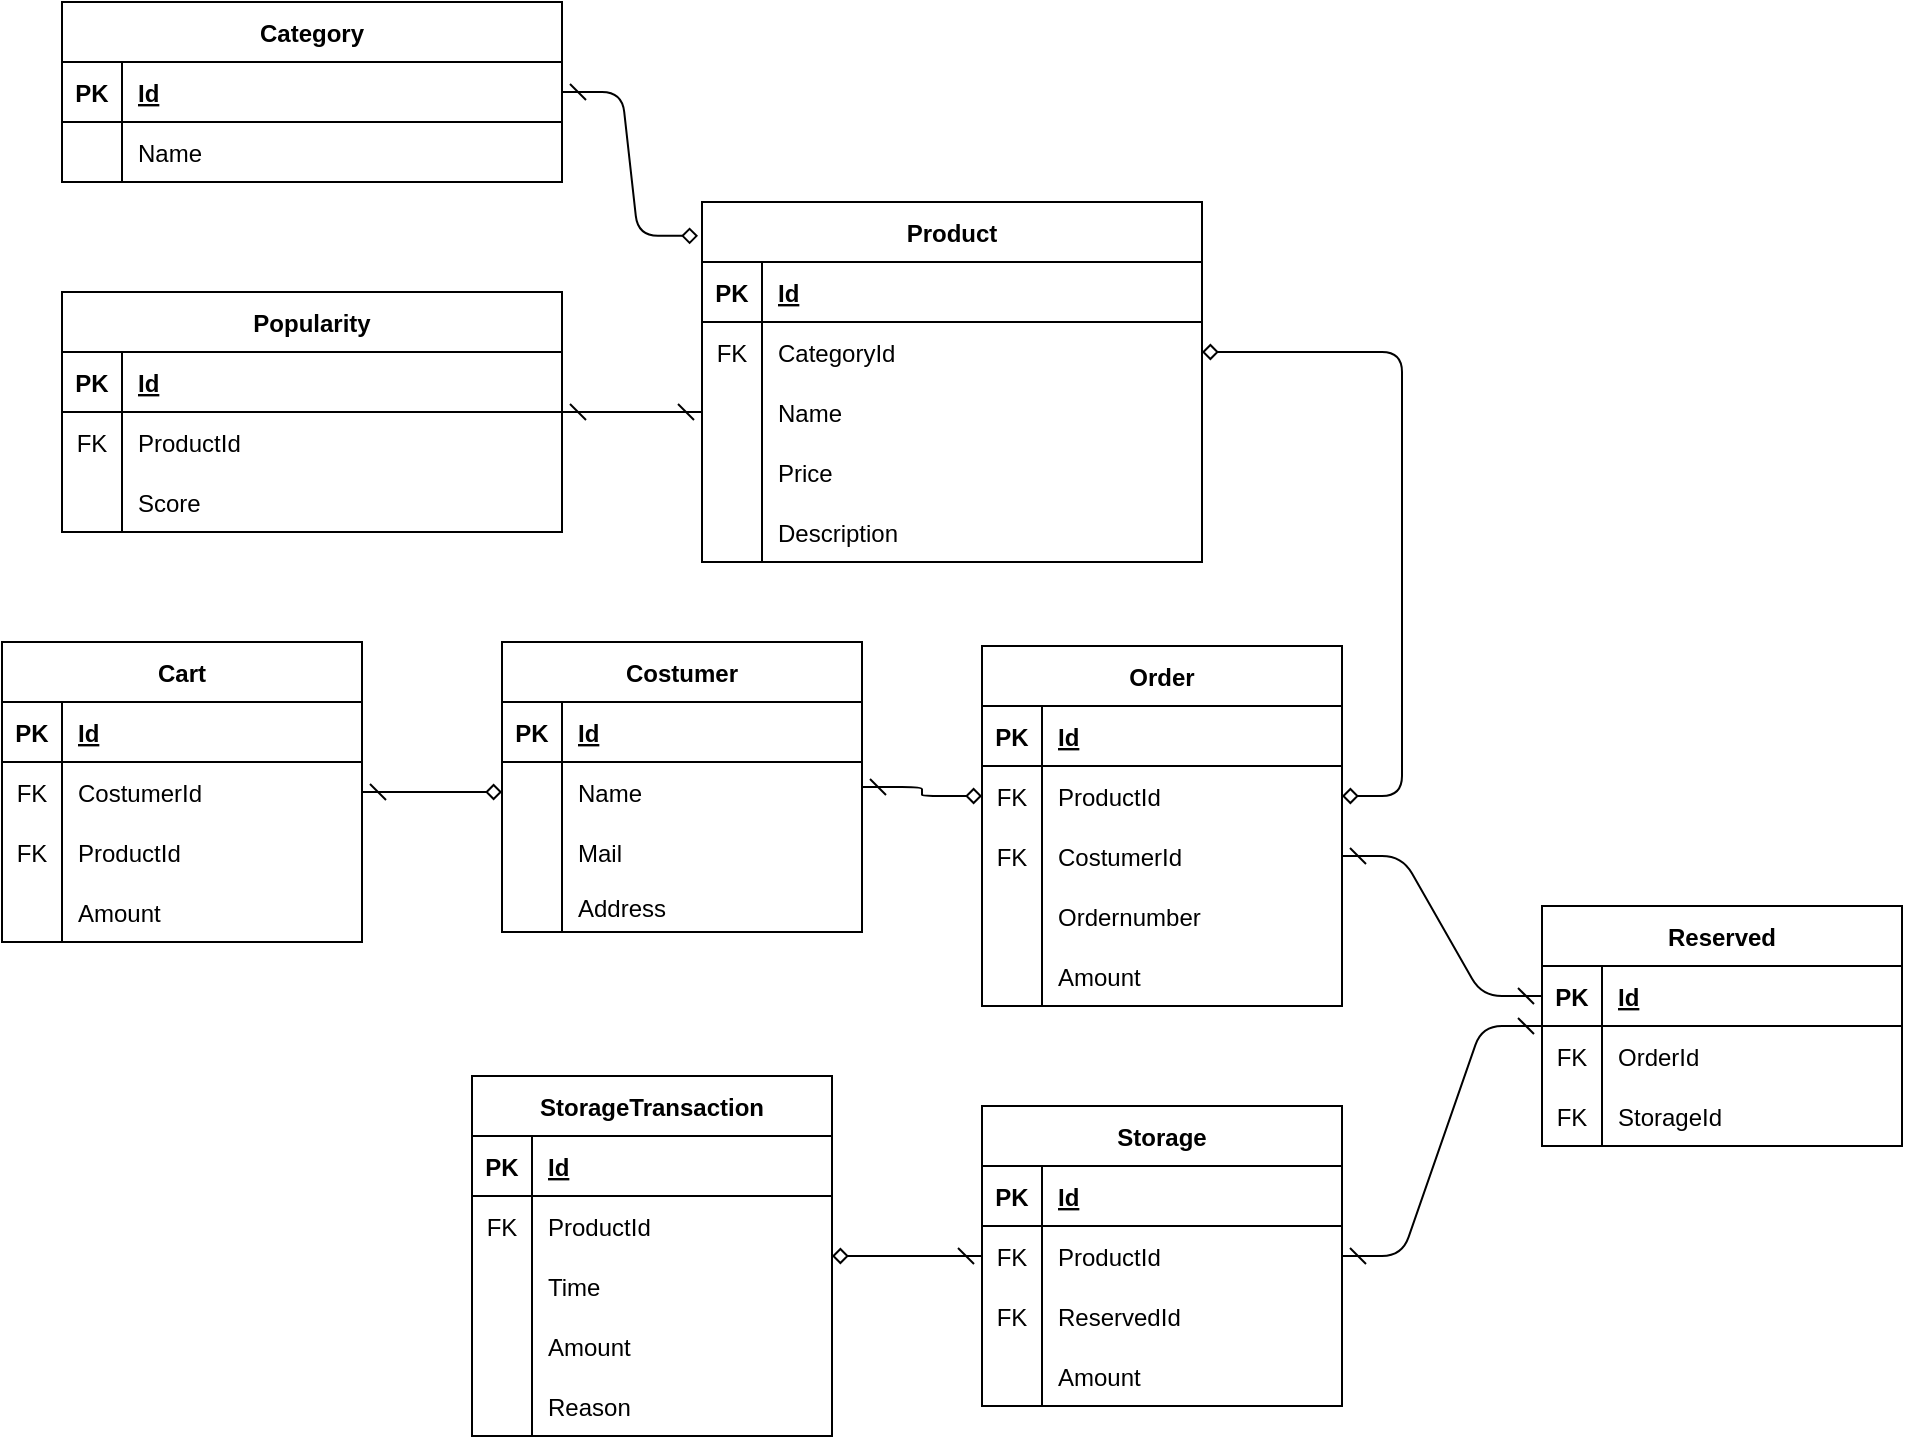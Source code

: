 <mxfile version="13.10.9" type="device"><diagram id="R2lEEEUBdFMjLlhIrx00" name="Page-1"><mxGraphModel dx="1574" dy="930" grid="1" gridSize="10" guides="1" tooltips="1" connect="1" arrows="1" fold="1" page="1" pageScale="1" pageWidth="850" pageHeight="1100" math="0" shadow="0" extFonts="Permanent Marker^https://fonts.googleapis.com/css?family=Permanent+Marker"><root><mxCell id="0"/><mxCell id="1" parent="0"/><mxCell id="Dz4uZab9qMlxKqy89Is_-32" style="edgeStyle=entityRelationEdgeStyle;rounded=1;orthogonalLoop=1;jettySize=auto;html=1;entryX=0;entryY=0.5;entryDx=0;entryDy=0;endArrow=dash;endFill=0;strokeColor=#000000;startArrow=dash;startFill=0;" edge="1" parent="1" source="C-vyLk0tnHw3VtMMgP7b-2" target="Dz4uZab9qMlxKqy89Is_-7"><mxGeometry relative="1" as="geometry"/></mxCell><mxCell id="C-vyLk0tnHw3VtMMgP7b-2" value="Popularity" style="shape=table;startSize=30;container=1;collapsible=1;childLayout=tableLayout;fixedRows=1;rowLines=0;fontStyle=1;align=center;resizeLast=1;" parent="1" vertex="1"><mxGeometry x="130" y="265" width="250" height="120" as="geometry"/></mxCell><mxCell id="C-vyLk0tnHw3VtMMgP7b-3" value="" style="shape=partialRectangle;collapsible=0;dropTarget=0;pointerEvents=0;fillColor=none;points=[[0,0.5],[1,0.5]];portConstraint=eastwest;top=0;left=0;right=0;bottom=1;" parent="C-vyLk0tnHw3VtMMgP7b-2" vertex="1"><mxGeometry y="30" width="250" height="30" as="geometry"/></mxCell><mxCell id="C-vyLk0tnHw3VtMMgP7b-4" value="PK" style="shape=partialRectangle;overflow=hidden;connectable=0;fillColor=none;top=0;left=0;bottom=0;right=0;fontStyle=1;" parent="C-vyLk0tnHw3VtMMgP7b-3" vertex="1"><mxGeometry width="30" height="30" as="geometry"/></mxCell><mxCell id="C-vyLk0tnHw3VtMMgP7b-5" value="Id" style="shape=partialRectangle;overflow=hidden;connectable=0;fillColor=none;top=0;left=0;bottom=0;right=0;align=left;spacingLeft=6;fontStyle=5;" parent="C-vyLk0tnHw3VtMMgP7b-3" vertex="1"><mxGeometry x="30" width="220" height="30" as="geometry"/></mxCell><mxCell id="C-vyLk0tnHw3VtMMgP7b-9" value="" style="shape=partialRectangle;collapsible=0;dropTarget=0;pointerEvents=0;fillColor=none;points=[[0,0.5],[1,0.5]];portConstraint=eastwest;top=0;left=0;right=0;bottom=0;" parent="C-vyLk0tnHw3VtMMgP7b-2" vertex="1"><mxGeometry y="60" width="250" height="30" as="geometry"/></mxCell><mxCell id="C-vyLk0tnHw3VtMMgP7b-10" value="FK" style="shape=partialRectangle;overflow=hidden;connectable=0;fillColor=none;top=0;left=0;bottom=0;right=0;" parent="C-vyLk0tnHw3VtMMgP7b-9" vertex="1"><mxGeometry width="30" height="30" as="geometry"/></mxCell><mxCell id="C-vyLk0tnHw3VtMMgP7b-11" value="ProductId" style="shape=partialRectangle;overflow=hidden;connectable=0;fillColor=none;top=0;left=0;bottom=0;right=0;align=left;spacingLeft=6;" parent="C-vyLk0tnHw3VtMMgP7b-9" vertex="1"><mxGeometry x="30" width="220" height="30" as="geometry"/></mxCell><mxCell id="C-vyLk0tnHw3VtMMgP7b-6" value="" style="shape=partialRectangle;collapsible=0;dropTarget=0;pointerEvents=0;fillColor=none;points=[[0,0.5],[1,0.5]];portConstraint=eastwest;top=0;left=0;right=0;bottom=0;" parent="C-vyLk0tnHw3VtMMgP7b-2" vertex="1"><mxGeometry y="90" width="250" height="30" as="geometry"/></mxCell><mxCell id="C-vyLk0tnHw3VtMMgP7b-7" value="" style="shape=partialRectangle;overflow=hidden;connectable=0;fillColor=none;top=0;left=0;bottom=0;right=0;" parent="C-vyLk0tnHw3VtMMgP7b-6" vertex="1"><mxGeometry width="30" height="30" as="geometry"/></mxCell><mxCell id="C-vyLk0tnHw3VtMMgP7b-8" value="Score" style="shape=partialRectangle;overflow=hidden;connectable=0;fillColor=none;top=0;left=0;bottom=0;right=0;align=left;spacingLeft=6;" parent="C-vyLk0tnHw3VtMMgP7b-6" vertex="1"><mxGeometry x="30" width="220" height="30" as="geometry"/></mxCell><mxCell id="C-vyLk0tnHw3VtMMgP7b-13" value="Product" style="shape=table;startSize=30;container=1;collapsible=1;childLayout=tableLayout;fixedRows=1;rowLines=0;fontStyle=1;align=center;resizeLast=1;" parent="1" vertex="1"><mxGeometry x="450" y="220" width="250" height="180" as="geometry"/></mxCell><mxCell id="C-vyLk0tnHw3VtMMgP7b-14" value="" style="shape=partialRectangle;collapsible=0;dropTarget=0;pointerEvents=0;fillColor=none;points=[[0,0.5],[1,0.5]];portConstraint=eastwest;top=0;left=0;right=0;bottom=1;" parent="C-vyLk0tnHw3VtMMgP7b-13" vertex="1"><mxGeometry y="30" width="250" height="30" as="geometry"/></mxCell><mxCell id="C-vyLk0tnHw3VtMMgP7b-15" value="PK" style="shape=partialRectangle;overflow=hidden;connectable=0;fillColor=none;top=0;left=0;bottom=0;right=0;fontStyle=1;" parent="C-vyLk0tnHw3VtMMgP7b-14" vertex="1"><mxGeometry width="30" height="30" as="geometry"/></mxCell><mxCell id="C-vyLk0tnHw3VtMMgP7b-16" value="Id" style="shape=partialRectangle;overflow=hidden;connectable=0;fillColor=none;top=0;left=0;bottom=0;right=0;align=left;spacingLeft=6;fontStyle=5;" parent="C-vyLk0tnHw3VtMMgP7b-14" vertex="1"><mxGeometry x="30" width="220" height="30" as="geometry"/></mxCell><mxCell id="C-vyLk0tnHw3VtMMgP7b-17" value="" style="shape=partialRectangle;collapsible=0;dropTarget=0;pointerEvents=0;fillColor=none;points=[[0,0.5],[1,0.5]];portConstraint=eastwest;top=0;left=0;right=0;bottom=0;" parent="C-vyLk0tnHw3VtMMgP7b-13" vertex="1"><mxGeometry y="60" width="250" height="30" as="geometry"/></mxCell><mxCell id="C-vyLk0tnHw3VtMMgP7b-18" value="FK" style="shape=partialRectangle;overflow=hidden;connectable=0;fillColor=none;top=0;left=0;bottom=0;right=0;" parent="C-vyLk0tnHw3VtMMgP7b-17" vertex="1"><mxGeometry width="30" height="30" as="geometry"/></mxCell><mxCell id="C-vyLk0tnHw3VtMMgP7b-19" value="CategoryId" style="shape=partialRectangle;overflow=hidden;connectable=0;fillColor=none;top=0;left=0;bottom=0;right=0;align=left;spacingLeft=6;" parent="C-vyLk0tnHw3VtMMgP7b-17" vertex="1"><mxGeometry x="30" width="220" height="30" as="geometry"/></mxCell><mxCell id="Dz4uZab9qMlxKqy89Is_-7" value="" style="shape=partialRectangle;collapsible=0;dropTarget=0;pointerEvents=0;fillColor=none;top=0;left=0;bottom=0;right=0;points=[[0,0.5],[1,0.5]];portConstraint=eastwest;" vertex="1" parent="C-vyLk0tnHw3VtMMgP7b-13"><mxGeometry y="90" width="250" height="30" as="geometry"/></mxCell><mxCell id="Dz4uZab9qMlxKqy89Is_-8" value="" style="shape=partialRectangle;connectable=0;fillColor=none;top=0;left=0;bottom=0;right=0;editable=1;overflow=hidden;" vertex="1" parent="Dz4uZab9qMlxKqy89Is_-7"><mxGeometry width="30" height="30" as="geometry"/></mxCell><mxCell id="Dz4uZab9qMlxKqy89Is_-9" value="Name" style="shape=partialRectangle;connectable=0;fillColor=none;top=0;left=0;bottom=0;right=0;align=left;spacingLeft=6;overflow=hidden;" vertex="1" parent="Dz4uZab9qMlxKqy89Is_-7"><mxGeometry x="30" width="220" height="30" as="geometry"/></mxCell><mxCell id="C-vyLk0tnHw3VtMMgP7b-20" value="" style="shape=partialRectangle;collapsible=0;dropTarget=0;pointerEvents=0;fillColor=none;points=[[0,0.5],[1,0.5]];portConstraint=eastwest;top=0;left=0;right=0;bottom=0;" parent="C-vyLk0tnHw3VtMMgP7b-13" vertex="1"><mxGeometry y="120" width="250" height="30" as="geometry"/></mxCell><mxCell id="C-vyLk0tnHw3VtMMgP7b-21" value="" style="shape=partialRectangle;overflow=hidden;connectable=0;fillColor=none;top=0;left=0;bottom=0;right=0;" parent="C-vyLk0tnHw3VtMMgP7b-20" vertex="1"><mxGeometry width="30" height="30" as="geometry"/></mxCell><mxCell id="C-vyLk0tnHw3VtMMgP7b-22" value="Price" style="shape=partialRectangle;overflow=hidden;connectable=0;fillColor=none;top=0;left=0;bottom=0;right=0;align=left;spacingLeft=6;" parent="C-vyLk0tnHw3VtMMgP7b-20" vertex="1"><mxGeometry x="30" width="220" height="30" as="geometry"/></mxCell><mxCell id="Dz4uZab9qMlxKqy89Is_-1" value="" style="shape=partialRectangle;collapsible=0;dropTarget=0;pointerEvents=0;fillColor=none;top=0;left=0;bottom=0;right=0;points=[[0,0.5],[1,0.5]];portConstraint=eastwest;" vertex="1" parent="C-vyLk0tnHw3VtMMgP7b-13"><mxGeometry y="150" width="250" height="30" as="geometry"/></mxCell><mxCell id="Dz4uZab9qMlxKqy89Is_-2" value="" style="shape=partialRectangle;connectable=0;fillColor=none;top=0;left=0;bottom=0;right=0;fontStyle=0;overflow=hidden;" vertex="1" parent="Dz4uZab9qMlxKqy89Is_-1"><mxGeometry width="30" height="30" as="geometry"/></mxCell><mxCell id="Dz4uZab9qMlxKqy89Is_-3" value="Description" style="shape=partialRectangle;connectable=0;fillColor=none;top=0;left=0;bottom=0;right=0;align=left;spacingLeft=6;fontStyle=0;overflow=hidden;" vertex="1" parent="Dz4uZab9qMlxKqy89Is_-1"><mxGeometry x="30" width="220" height="30" as="geometry"/></mxCell><mxCell id="Dz4uZab9qMlxKqy89Is_-20" style="edgeStyle=entityRelationEdgeStyle;rounded=1;orthogonalLoop=1;jettySize=auto;html=1;entryX=-0.008;entryY=0.094;entryDx=0;entryDy=0;entryPerimeter=0;startArrow=dash;startFill=0;endArrow=diamond;endFill=0;" edge="1" parent="1" source="C-vyLk0tnHw3VtMMgP7b-23" target="C-vyLk0tnHw3VtMMgP7b-13"><mxGeometry relative="1" as="geometry"/></mxCell><mxCell id="C-vyLk0tnHw3VtMMgP7b-23" value="Category" style="shape=table;startSize=30;container=1;collapsible=1;childLayout=tableLayout;fixedRows=1;rowLines=0;fontStyle=1;align=center;resizeLast=1;" parent="1" vertex="1"><mxGeometry x="130" y="120" width="250" height="90" as="geometry"/></mxCell><mxCell id="C-vyLk0tnHw3VtMMgP7b-24" value="" style="shape=partialRectangle;collapsible=0;dropTarget=0;pointerEvents=0;fillColor=none;points=[[0,0.5],[1,0.5]];portConstraint=eastwest;top=0;left=0;right=0;bottom=1;" parent="C-vyLk0tnHw3VtMMgP7b-23" vertex="1"><mxGeometry y="30" width="250" height="30" as="geometry"/></mxCell><mxCell id="C-vyLk0tnHw3VtMMgP7b-25" value="PK" style="shape=partialRectangle;overflow=hidden;connectable=0;fillColor=none;top=0;left=0;bottom=0;right=0;fontStyle=1;" parent="C-vyLk0tnHw3VtMMgP7b-24" vertex="1"><mxGeometry width="30" height="30" as="geometry"/></mxCell><mxCell id="C-vyLk0tnHw3VtMMgP7b-26" value="Id" style="shape=partialRectangle;overflow=hidden;connectable=0;fillColor=none;top=0;left=0;bottom=0;right=0;align=left;spacingLeft=6;fontStyle=5;" parent="C-vyLk0tnHw3VtMMgP7b-24" vertex="1"><mxGeometry x="30" width="220" height="30" as="geometry"/></mxCell><mxCell id="C-vyLk0tnHw3VtMMgP7b-27" value="" style="shape=partialRectangle;collapsible=0;dropTarget=0;pointerEvents=0;fillColor=none;points=[[0,0.5],[1,0.5]];portConstraint=eastwest;top=0;left=0;right=0;bottom=0;" parent="C-vyLk0tnHw3VtMMgP7b-23" vertex="1"><mxGeometry y="60" width="250" height="30" as="geometry"/></mxCell><mxCell id="C-vyLk0tnHw3VtMMgP7b-28" value="" style="shape=partialRectangle;overflow=hidden;connectable=0;fillColor=none;top=0;left=0;bottom=0;right=0;" parent="C-vyLk0tnHw3VtMMgP7b-27" vertex="1"><mxGeometry width="30" height="30" as="geometry"/></mxCell><mxCell id="C-vyLk0tnHw3VtMMgP7b-29" value="Name" style="shape=partialRectangle;overflow=hidden;connectable=0;fillColor=none;top=0;left=0;bottom=0;right=0;align=left;spacingLeft=6;" parent="C-vyLk0tnHw3VtMMgP7b-27" vertex="1"><mxGeometry x="30" width="220" height="30" as="geometry"/></mxCell><mxCell id="Dz4uZab9qMlxKqy89Is_-37" style="edgeStyle=entityRelationEdgeStyle;rounded=1;orthogonalLoop=1;jettySize=auto;html=1;entryX=0;entryY=0.5;entryDx=0;entryDy=0;startArrow=dash;startFill=0;endArrow=diamond;endFill=0;strokeColor=#000000;" edge="1" parent="1" source="PcUODzSERsDToxb-0bm7-12" target="PcUODzSERsDToxb-0bm7-81"><mxGeometry relative="1" as="geometry"/></mxCell><mxCell id="PcUODzSERsDToxb-0bm7-12" value="Cart" style="shape=table;startSize=30;container=1;collapsible=1;childLayout=tableLayout;fixedRows=1;rowLines=0;fontStyle=1;align=center;resizeLast=1;" parent="1" vertex="1"><mxGeometry x="100" y="440" width="180" height="150" as="geometry"/></mxCell><mxCell id="PcUODzSERsDToxb-0bm7-13" value="" style="shape=partialRectangle;collapsible=0;dropTarget=0;pointerEvents=0;fillColor=none;top=0;left=0;bottom=1;right=0;points=[[0,0.5],[1,0.5]];portConstraint=eastwest;" parent="PcUODzSERsDToxb-0bm7-12" vertex="1"><mxGeometry y="30" width="180" height="30" as="geometry"/></mxCell><mxCell id="PcUODzSERsDToxb-0bm7-14" value="PK" style="shape=partialRectangle;connectable=0;fillColor=none;top=0;left=0;bottom=0;right=0;fontStyle=1;overflow=hidden;" parent="PcUODzSERsDToxb-0bm7-13" vertex="1"><mxGeometry width="30" height="30" as="geometry"/></mxCell><mxCell id="PcUODzSERsDToxb-0bm7-15" value="Id" style="shape=partialRectangle;connectable=0;fillColor=none;top=0;left=0;bottom=0;right=0;align=left;spacingLeft=6;fontStyle=5;overflow=hidden;" parent="PcUODzSERsDToxb-0bm7-13" vertex="1"><mxGeometry x="30" width="150" height="30" as="geometry"/></mxCell><mxCell id="PcUODzSERsDToxb-0bm7-16" value="" style="shape=partialRectangle;collapsible=0;dropTarget=0;pointerEvents=0;fillColor=none;top=0;left=0;bottom=0;right=0;points=[[0,0.5],[1,0.5]];portConstraint=eastwest;" parent="PcUODzSERsDToxb-0bm7-12" vertex="1"><mxGeometry y="60" width="180" height="30" as="geometry"/></mxCell><mxCell id="PcUODzSERsDToxb-0bm7-17" value="FK" style="shape=partialRectangle;connectable=0;fillColor=none;top=0;left=0;bottom=0;right=0;editable=1;overflow=hidden;" parent="PcUODzSERsDToxb-0bm7-16" vertex="1"><mxGeometry width="30" height="30" as="geometry"/></mxCell><mxCell id="PcUODzSERsDToxb-0bm7-18" value="CostumerId" style="shape=partialRectangle;connectable=0;fillColor=none;top=0;left=0;bottom=0;right=0;align=left;spacingLeft=6;overflow=hidden;" parent="PcUODzSERsDToxb-0bm7-16" vertex="1"><mxGeometry x="30" width="150" height="30" as="geometry"/></mxCell><mxCell id="PcUODzSERsDToxb-0bm7-19" value="" style="shape=partialRectangle;collapsible=0;dropTarget=0;pointerEvents=0;fillColor=none;top=0;left=0;bottom=0;right=0;points=[[0,0.5],[1,0.5]];portConstraint=eastwest;" parent="PcUODzSERsDToxb-0bm7-12" vertex="1"><mxGeometry y="90" width="180" height="30" as="geometry"/></mxCell><mxCell id="PcUODzSERsDToxb-0bm7-20" value="FK" style="shape=partialRectangle;connectable=0;fillColor=none;top=0;left=0;bottom=0;right=0;editable=1;overflow=hidden;" parent="PcUODzSERsDToxb-0bm7-19" vertex="1"><mxGeometry width="30" height="30" as="geometry"/></mxCell><mxCell id="PcUODzSERsDToxb-0bm7-21" value="ProductId" style="shape=partialRectangle;connectable=0;fillColor=none;top=0;left=0;bottom=0;right=0;align=left;spacingLeft=6;overflow=hidden;" parent="PcUODzSERsDToxb-0bm7-19" vertex="1"><mxGeometry x="30" width="150" height="30" as="geometry"/></mxCell><mxCell id="PcUODzSERsDToxb-0bm7-22" value="" style="shape=partialRectangle;collapsible=0;dropTarget=0;pointerEvents=0;fillColor=none;top=0;left=0;bottom=0;right=0;points=[[0,0.5],[1,0.5]];portConstraint=eastwest;" parent="PcUODzSERsDToxb-0bm7-12" vertex="1"><mxGeometry y="120" width="180" height="30" as="geometry"/></mxCell><mxCell id="PcUODzSERsDToxb-0bm7-23" value="" style="shape=partialRectangle;connectable=0;fillColor=none;top=0;left=0;bottom=0;right=0;editable=1;overflow=hidden;" parent="PcUODzSERsDToxb-0bm7-22" vertex="1"><mxGeometry width="30" height="30" as="geometry"/></mxCell><mxCell id="PcUODzSERsDToxb-0bm7-24" value="Amount" style="shape=partialRectangle;connectable=0;fillColor=none;top=0;left=0;bottom=0;right=0;align=left;spacingLeft=6;overflow=hidden;" parent="PcUODzSERsDToxb-0bm7-22" vertex="1"><mxGeometry x="30" width="150" height="30" as="geometry"/></mxCell><mxCell id="PcUODzSERsDToxb-0bm7-25" value="Order" style="shape=table;startSize=30;container=1;collapsible=1;childLayout=tableLayout;fixedRows=1;rowLines=0;fontStyle=1;align=center;resizeLast=1;" parent="1" vertex="1"><mxGeometry x="590" y="442" width="180" height="180" as="geometry"/></mxCell><mxCell id="PcUODzSERsDToxb-0bm7-26" value="" style="shape=partialRectangle;collapsible=0;dropTarget=0;pointerEvents=0;fillColor=none;top=0;left=0;bottom=1;right=0;points=[[0,0.5],[1,0.5]];portConstraint=eastwest;" parent="PcUODzSERsDToxb-0bm7-25" vertex="1"><mxGeometry y="30" width="180" height="30" as="geometry"/></mxCell><mxCell id="PcUODzSERsDToxb-0bm7-27" value="PK" style="shape=partialRectangle;connectable=0;fillColor=none;top=0;left=0;bottom=0;right=0;fontStyle=1;overflow=hidden;" parent="PcUODzSERsDToxb-0bm7-26" vertex="1"><mxGeometry width="30" height="30" as="geometry"/></mxCell><mxCell id="PcUODzSERsDToxb-0bm7-28" value="Id" style="shape=partialRectangle;connectable=0;fillColor=none;top=0;left=0;bottom=0;right=0;align=left;spacingLeft=6;fontStyle=5;overflow=hidden;" parent="PcUODzSERsDToxb-0bm7-26" vertex="1"><mxGeometry x="30" width="150" height="30" as="geometry"/></mxCell><mxCell id="PcUODzSERsDToxb-0bm7-29" value="" style="shape=partialRectangle;collapsible=0;dropTarget=0;pointerEvents=0;fillColor=none;top=0;left=0;bottom=0;right=0;points=[[0,0.5],[1,0.5]];portConstraint=eastwest;" parent="PcUODzSERsDToxb-0bm7-25" vertex="1"><mxGeometry y="60" width="180" height="30" as="geometry"/></mxCell><mxCell id="PcUODzSERsDToxb-0bm7-30" value="FK" style="shape=partialRectangle;connectable=0;fillColor=none;top=0;left=0;bottom=0;right=0;editable=1;overflow=hidden;" parent="PcUODzSERsDToxb-0bm7-29" vertex="1"><mxGeometry width="30" height="30" as="geometry"/></mxCell><mxCell id="PcUODzSERsDToxb-0bm7-31" value="ProductId" style="shape=partialRectangle;connectable=0;fillColor=none;top=0;left=0;bottom=0;right=0;align=left;spacingLeft=6;overflow=hidden;" parent="PcUODzSERsDToxb-0bm7-29" vertex="1"><mxGeometry x="30" width="150" height="30" as="geometry"/></mxCell><mxCell id="PcUODzSERsDToxb-0bm7-32" value="" style="shape=partialRectangle;collapsible=0;dropTarget=0;pointerEvents=0;fillColor=none;top=0;left=0;bottom=0;right=0;points=[[0,0.5],[1,0.5]];portConstraint=eastwest;" parent="PcUODzSERsDToxb-0bm7-25" vertex="1"><mxGeometry y="90" width="180" height="30" as="geometry"/></mxCell><mxCell id="PcUODzSERsDToxb-0bm7-33" value="FK" style="shape=partialRectangle;connectable=0;fillColor=none;top=0;left=0;bottom=0;right=0;editable=1;overflow=hidden;" parent="PcUODzSERsDToxb-0bm7-32" vertex="1"><mxGeometry width="30" height="30" as="geometry"/></mxCell><mxCell id="PcUODzSERsDToxb-0bm7-34" value="CostumerId" style="shape=partialRectangle;connectable=0;fillColor=none;top=0;left=0;bottom=0;right=0;align=left;spacingLeft=6;overflow=hidden;" parent="PcUODzSERsDToxb-0bm7-32" vertex="1"><mxGeometry x="30" width="150" height="30" as="geometry"/></mxCell><mxCell id="PcUODzSERsDToxb-0bm7-35" value="" style="shape=partialRectangle;collapsible=0;dropTarget=0;pointerEvents=0;fillColor=none;top=0;left=0;bottom=0;right=0;points=[[0,0.5],[1,0.5]];portConstraint=eastwest;" parent="PcUODzSERsDToxb-0bm7-25" vertex="1"><mxGeometry y="120" width="180" height="30" as="geometry"/></mxCell><mxCell id="PcUODzSERsDToxb-0bm7-36" value="" style="shape=partialRectangle;connectable=0;fillColor=none;top=0;left=0;bottom=0;right=0;editable=1;overflow=hidden;" parent="PcUODzSERsDToxb-0bm7-35" vertex="1"><mxGeometry width="30" height="30" as="geometry"/></mxCell><mxCell id="PcUODzSERsDToxb-0bm7-37" value="Ordernumber" style="shape=partialRectangle;connectable=0;fillColor=none;top=0;left=0;bottom=0;right=0;align=left;spacingLeft=6;overflow=hidden;" parent="PcUODzSERsDToxb-0bm7-35" vertex="1"><mxGeometry x="30" width="150" height="30" as="geometry"/></mxCell><mxCell id="Dz4uZab9qMlxKqy89Is_-13" value="" style="shape=partialRectangle;collapsible=0;dropTarget=0;pointerEvents=0;fillColor=none;top=0;left=0;bottom=0;right=0;points=[[0,0.5],[1,0.5]];portConstraint=eastwest;" vertex="1" parent="PcUODzSERsDToxb-0bm7-25"><mxGeometry y="150" width="180" height="30" as="geometry"/></mxCell><mxCell id="Dz4uZab9qMlxKqy89Is_-14" value="" style="shape=partialRectangle;connectable=0;fillColor=none;top=0;left=0;bottom=0;right=0;editable=1;overflow=hidden;" vertex="1" parent="Dz4uZab9qMlxKqy89Is_-13"><mxGeometry width="30" height="30" as="geometry"/></mxCell><mxCell id="Dz4uZab9qMlxKqy89Is_-15" value="Amount" style="shape=partialRectangle;connectable=0;fillColor=none;top=0;left=0;bottom=0;right=0;align=left;spacingLeft=6;overflow=hidden;" vertex="1" parent="Dz4uZab9qMlxKqy89Is_-13"><mxGeometry x="30" width="150" height="30" as="geometry"/></mxCell><mxCell id="PcUODzSERsDToxb-0bm7-38" value="Reserved" style="shape=table;startSize=30;container=1;collapsible=1;childLayout=tableLayout;fixedRows=1;rowLines=0;fontStyle=1;align=center;resizeLast=1;" parent="1" vertex="1"><mxGeometry x="870" y="572" width="180" height="120" as="geometry"/></mxCell><mxCell id="PcUODzSERsDToxb-0bm7-39" value="" style="shape=partialRectangle;collapsible=0;dropTarget=0;pointerEvents=0;fillColor=none;top=0;left=0;bottom=1;right=0;points=[[0,0.5],[1,0.5]];portConstraint=eastwest;" parent="PcUODzSERsDToxb-0bm7-38" vertex="1"><mxGeometry y="30" width="180" height="30" as="geometry"/></mxCell><mxCell id="PcUODzSERsDToxb-0bm7-40" value="PK" style="shape=partialRectangle;connectable=0;fillColor=none;top=0;left=0;bottom=0;right=0;fontStyle=1;overflow=hidden;" parent="PcUODzSERsDToxb-0bm7-39" vertex="1"><mxGeometry width="30" height="30" as="geometry"/></mxCell><mxCell id="PcUODzSERsDToxb-0bm7-41" value="Id" style="shape=partialRectangle;connectable=0;fillColor=none;top=0;left=0;bottom=0;right=0;align=left;spacingLeft=6;fontStyle=5;overflow=hidden;" parent="PcUODzSERsDToxb-0bm7-39" vertex="1"><mxGeometry x="30" width="150" height="30" as="geometry"/></mxCell><mxCell id="PcUODzSERsDToxb-0bm7-42" value="" style="shape=partialRectangle;collapsible=0;dropTarget=0;pointerEvents=0;fillColor=none;top=0;left=0;bottom=0;right=0;points=[[0,0.5],[1,0.5]];portConstraint=eastwest;" parent="PcUODzSERsDToxb-0bm7-38" vertex="1"><mxGeometry y="60" width="180" height="30" as="geometry"/></mxCell><mxCell id="PcUODzSERsDToxb-0bm7-43" value="FK" style="shape=partialRectangle;connectable=0;fillColor=none;top=0;left=0;bottom=0;right=0;editable=1;overflow=hidden;" parent="PcUODzSERsDToxb-0bm7-42" vertex="1"><mxGeometry width="30" height="30" as="geometry"/></mxCell><mxCell id="PcUODzSERsDToxb-0bm7-44" value="OrderId" style="shape=partialRectangle;connectable=0;fillColor=none;top=0;left=0;bottom=0;right=0;align=left;spacingLeft=6;overflow=hidden;" parent="PcUODzSERsDToxb-0bm7-42" vertex="1"><mxGeometry x="30" width="150" height="30" as="geometry"/></mxCell><mxCell id="PcUODzSERsDToxb-0bm7-45" value="" style="shape=partialRectangle;collapsible=0;dropTarget=0;pointerEvents=0;fillColor=none;top=0;left=0;bottom=0;right=0;points=[[0,0.5],[1,0.5]];portConstraint=eastwest;" parent="PcUODzSERsDToxb-0bm7-38" vertex="1"><mxGeometry y="90" width="180" height="30" as="geometry"/></mxCell><mxCell id="PcUODzSERsDToxb-0bm7-46" value="FK" style="shape=partialRectangle;connectable=0;fillColor=none;top=0;left=0;bottom=0;right=0;editable=1;overflow=hidden;" parent="PcUODzSERsDToxb-0bm7-45" vertex="1"><mxGeometry width="30" height="30" as="geometry"/></mxCell><mxCell id="PcUODzSERsDToxb-0bm7-47" value="StorageId" style="shape=partialRectangle;connectable=0;fillColor=none;top=0;left=0;bottom=0;right=0;align=left;spacingLeft=6;overflow=hidden;" parent="PcUODzSERsDToxb-0bm7-45" vertex="1"><mxGeometry x="30" width="150" height="30" as="geometry"/></mxCell><mxCell id="Dz4uZab9qMlxKqy89Is_-26" style="edgeStyle=entityRelationEdgeStyle;rounded=1;orthogonalLoop=1;jettySize=auto;html=1;startArrow=dash;startFill=0;endArrow=dash;endFill=0;" edge="1" parent="1" source="PcUODzSERsDToxb-0bm7-51" target="PcUODzSERsDToxb-0bm7-38"><mxGeometry relative="1" as="geometry"/></mxCell><mxCell id="PcUODzSERsDToxb-0bm7-51" value="Storage" style="shape=table;startSize=30;container=1;collapsible=1;childLayout=tableLayout;fixedRows=1;rowLines=0;fontStyle=1;align=center;resizeLast=1;" parent="1" vertex="1"><mxGeometry x="590" y="672" width="180" height="150" as="geometry"/></mxCell><mxCell id="PcUODzSERsDToxb-0bm7-52" value="" style="shape=partialRectangle;collapsible=0;dropTarget=0;pointerEvents=0;fillColor=none;top=0;left=0;bottom=1;right=0;points=[[0,0.5],[1,0.5]];portConstraint=eastwest;" parent="PcUODzSERsDToxb-0bm7-51" vertex="1"><mxGeometry y="30" width="180" height="30" as="geometry"/></mxCell><mxCell id="PcUODzSERsDToxb-0bm7-53" value="PK" style="shape=partialRectangle;connectable=0;fillColor=none;top=0;left=0;bottom=0;right=0;fontStyle=1;overflow=hidden;" parent="PcUODzSERsDToxb-0bm7-52" vertex="1"><mxGeometry width="30" height="30" as="geometry"/></mxCell><mxCell id="PcUODzSERsDToxb-0bm7-54" value="Id" style="shape=partialRectangle;connectable=0;fillColor=none;top=0;left=0;bottom=0;right=0;align=left;spacingLeft=6;fontStyle=5;overflow=hidden;" parent="PcUODzSERsDToxb-0bm7-52" vertex="1"><mxGeometry x="30" width="150" height="30" as="geometry"/></mxCell><mxCell id="PcUODzSERsDToxb-0bm7-55" value="" style="shape=partialRectangle;collapsible=0;dropTarget=0;pointerEvents=0;fillColor=none;top=0;left=0;bottom=0;right=0;points=[[0,0.5],[1,0.5]];portConstraint=eastwest;" parent="PcUODzSERsDToxb-0bm7-51" vertex="1"><mxGeometry y="60" width="180" height="30" as="geometry"/></mxCell><mxCell id="PcUODzSERsDToxb-0bm7-56" value="FK" style="shape=partialRectangle;connectable=0;fillColor=none;top=0;left=0;bottom=0;right=0;editable=1;overflow=hidden;" parent="PcUODzSERsDToxb-0bm7-55" vertex="1"><mxGeometry width="30" height="30" as="geometry"/></mxCell><mxCell id="PcUODzSERsDToxb-0bm7-57" value="ProductId" style="shape=partialRectangle;connectable=0;fillColor=none;top=0;left=0;bottom=0;right=0;align=left;spacingLeft=6;overflow=hidden;" parent="PcUODzSERsDToxb-0bm7-55" vertex="1"><mxGeometry x="30" width="150" height="30" as="geometry"/></mxCell><mxCell id="PcUODzSERsDToxb-0bm7-61" value="" style="shape=partialRectangle;collapsible=0;dropTarget=0;pointerEvents=0;fillColor=none;top=0;left=0;bottom=0;right=0;points=[[0,0.5],[1,0.5]];portConstraint=eastwest;" parent="PcUODzSERsDToxb-0bm7-51" vertex="1"><mxGeometry y="90" width="180" height="30" as="geometry"/></mxCell><mxCell id="PcUODzSERsDToxb-0bm7-62" value="FK" style="shape=partialRectangle;connectable=0;fillColor=none;top=0;left=0;bottom=0;right=0;editable=1;overflow=hidden;" parent="PcUODzSERsDToxb-0bm7-61" vertex="1"><mxGeometry width="30" height="30" as="geometry"/></mxCell><mxCell id="PcUODzSERsDToxb-0bm7-63" value="ReservedId" style="shape=partialRectangle;connectable=0;fillColor=none;top=0;left=0;bottom=0;right=0;align=left;spacingLeft=6;overflow=hidden;" parent="PcUODzSERsDToxb-0bm7-61" vertex="1"><mxGeometry x="30" width="150" height="30" as="geometry"/></mxCell><mxCell id="PcUODzSERsDToxb-0bm7-58" value="" style="shape=partialRectangle;collapsible=0;dropTarget=0;pointerEvents=0;fillColor=none;top=0;left=0;bottom=0;right=0;points=[[0,0.5],[1,0.5]];portConstraint=eastwest;" parent="PcUODzSERsDToxb-0bm7-51" vertex="1"><mxGeometry y="120" width="180" height="30" as="geometry"/></mxCell><mxCell id="PcUODzSERsDToxb-0bm7-59" value="" style="shape=partialRectangle;connectable=0;fillColor=none;top=0;left=0;bottom=0;right=0;editable=1;overflow=hidden;" parent="PcUODzSERsDToxb-0bm7-58" vertex="1"><mxGeometry width="30" height="30" as="geometry"/></mxCell><mxCell id="PcUODzSERsDToxb-0bm7-60" value="Amount" style="shape=partialRectangle;connectable=0;fillColor=none;top=0;left=0;bottom=0;right=0;align=left;spacingLeft=6;overflow=hidden;" parent="PcUODzSERsDToxb-0bm7-58" vertex="1"><mxGeometry x="30" width="150" height="30" as="geometry"/></mxCell><mxCell id="Dz4uZab9qMlxKqy89Is_-21" style="edgeStyle=none;rounded=0;orthogonalLoop=1;jettySize=auto;html=1;entryX=0;entryY=0.5;entryDx=0;entryDy=0;startArrow=diamond;startFill=0;endArrow=dash;endFill=0;" edge="1" parent="1" source="PcUODzSERsDToxb-0bm7-64" target="PcUODzSERsDToxb-0bm7-55"><mxGeometry relative="1" as="geometry"/></mxCell><mxCell id="PcUODzSERsDToxb-0bm7-64" value="StorageTransaction" style="shape=table;startSize=30;container=1;collapsible=1;childLayout=tableLayout;fixedRows=1;rowLines=0;fontStyle=1;align=center;resizeLast=1;" parent="1" vertex="1"><mxGeometry x="335" y="657" width="180" height="180" as="geometry"/></mxCell><mxCell id="PcUODzSERsDToxb-0bm7-65" value="" style="shape=partialRectangle;collapsible=0;dropTarget=0;pointerEvents=0;fillColor=none;top=0;left=0;bottom=1;right=0;points=[[0,0.5],[1,0.5]];portConstraint=eastwest;" parent="PcUODzSERsDToxb-0bm7-64" vertex="1"><mxGeometry y="30" width="180" height="30" as="geometry"/></mxCell><mxCell id="PcUODzSERsDToxb-0bm7-66" value="PK" style="shape=partialRectangle;connectable=0;fillColor=none;top=0;left=0;bottom=0;right=0;fontStyle=1;overflow=hidden;" parent="PcUODzSERsDToxb-0bm7-65" vertex="1"><mxGeometry width="30" height="30" as="geometry"/></mxCell><mxCell id="PcUODzSERsDToxb-0bm7-67" value="Id" style="shape=partialRectangle;connectable=0;fillColor=none;top=0;left=0;bottom=0;right=0;align=left;spacingLeft=6;fontStyle=5;overflow=hidden;" parent="PcUODzSERsDToxb-0bm7-65" vertex="1"><mxGeometry x="30" width="150" height="30" as="geometry"/></mxCell><mxCell id="PcUODzSERsDToxb-0bm7-68" value="" style="shape=partialRectangle;collapsible=0;dropTarget=0;pointerEvents=0;fillColor=none;top=0;left=0;bottom=0;right=0;points=[[0,0.5],[1,0.5]];portConstraint=eastwest;" parent="PcUODzSERsDToxb-0bm7-64" vertex="1"><mxGeometry y="60" width="180" height="30" as="geometry"/></mxCell><mxCell id="PcUODzSERsDToxb-0bm7-69" value="FK" style="shape=partialRectangle;connectable=0;fillColor=none;top=0;left=0;bottom=0;right=0;editable=1;overflow=hidden;" parent="PcUODzSERsDToxb-0bm7-68" vertex="1"><mxGeometry width="30" height="30" as="geometry"/></mxCell><mxCell id="PcUODzSERsDToxb-0bm7-70" value="ProductId" style="shape=partialRectangle;connectable=0;fillColor=none;top=0;left=0;bottom=0;right=0;align=left;spacingLeft=6;overflow=hidden;" parent="PcUODzSERsDToxb-0bm7-68" vertex="1"><mxGeometry x="30" width="150" height="30" as="geometry"/></mxCell><mxCell id="PcUODzSERsDToxb-0bm7-71" value="" style="shape=partialRectangle;collapsible=0;dropTarget=0;pointerEvents=0;fillColor=none;top=0;left=0;bottom=0;right=0;points=[[0,0.5],[1,0.5]];portConstraint=eastwest;" parent="PcUODzSERsDToxb-0bm7-64" vertex="1"><mxGeometry y="90" width="180" height="30" as="geometry"/></mxCell><mxCell id="PcUODzSERsDToxb-0bm7-72" value="" style="shape=partialRectangle;connectable=0;fillColor=none;top=0;left=0;bottom=0;right=0;editable=1;overflow=hidden;" parent="PcUODzSERsDToxb-0bm7-71" vertex="1"><mxGeometry width="30" height="30" as="geometry"/></mxCell><mxCell id="PcUODzSERsDToxb-0bm7-73" value="Time" style="shape=partialRectangle;connectable=0;fillColor=none;top=0;left=0;bottom=0;right=0;align=left;spacingLeft=6;overflow=hidden;" parent="PcUODzSERsDToxb-0bm7-71" vertex="1"><mxGeometry x="30" width="150" height="30" as="geometry"/></mxCell><mxCell id="Dz4uZab9qMlxKqy89Is_-16" value="" style="shape=partialRectangle;collapsible=0;dropTarget=0;pointerEvents=0;fillColor=none;top=0;left=0;bottom=0;right=0;points=[[0,0.5],[1,0.5]];portConstraint=eastwest;" vertex="1" parent="PcUODzSERsDToxb-0bm7-64"><mxGeometry y="120" width="180" height="30" as="geometry"/></mxCell><mxCell id="Dz4uZab9qMlxKqy89Is_-17" value="" style="shape=partialRectangle;connectable=0;fillColor=none;top=0;left=0;bottom=0;right=0;editable=1;overflow=hidden;" vertex="1" parent="Dz4uZab9qMlxKqy89Is_-16"><mxGeometry width="30" height="30" as="geometry"/></mxCell><mxCell id="Dz4uZab9qMlxKqy89Is_-18" value="Amount" style="shape=partialRectangle;connectable=0;fillColor=none;top=0;left=0;bottom=0;right=0;align=left;spacingLeft=6;overflow=hidden;" vertex="1" parent="Dz4uZab9qMlxKqy89Is_-16"><mxGeometry x="30" width="150" height="30" as="geometry"/></mxCell><mxCell id="PcUODzSERsDToxb-0bm7-74" value="" style="shape=partialRectangle;collapsible=0;dropTarget=0;pointerEvents=0;fillColor=none;top=0;left=0;bottom=0;right=0;points=[[0,0.5],[1,0.5]];portConstraint=eastwest;" parent="PcUODzSERsDToxb-0bm7-64" vertex="1"><mxGeometry y="150" width="180" height="30" as="geometry"/></mxCell><mxCell id="PcUODzSERsDToxb-0bm7-75" value="" style="shape=partialRectangle;connectable=0;fillColor=none;top=0;left=0;bottom=0;right=0;editable=1;overflow=hidden;" parent="PcUODzSERsDToxb-0bm7-74" vertex="1"><mxGeometry width="30" height="30" as="geometry"/></mxCell><mxCell id="PcUODzSERsDToxb-0bm7-76" value="Reason" style="shape=partialRectangle;connectable=0;fillColor=none;top=0;left=0;bottom=0;right=0;align=left;spacingLeft=6;overflow=hidden;" parent="PcUODzSERsDToxb-0bm7-74" vertex="1"><mxGeometry x="30" width="150" height="30" as="geometry"/></mxCell><mxCell id="Dz4uZab9qMlxKqy89Is_-36" style="edgeStyle=entityRelationEdgeStyle;rounded=1;orthogonalLoop=1;jettySize=auto;html=1;entryX=0;entryY=0.5;entryDx=0;entryDy=0;startArrow=dash;startFill=0;endArrow=diamond;endFill=0;strokeColor=#000000;" edge="1" parent="1" source="PcUODzSERsDToxb-0bm7-77" target="PcUODzSERsDToxb-0bm7-29"><mxGeometry relative="1" as="geometry"/></mxCell><mxCell id="PcUODzSERsDToxb-0bm7-77" value="Costumer" style="shape=table;startSize=30;container=1;collapsible=1;childLayout=tableLayout;fixedRows=1;rowLines=0;fontStyle=1;align=center;resizeLast=1;" parent="1" vertex="1"><mxGeometry x="350" y="440" width="180" height="145" as="geometry"/></mxCell><mxCell id="PcUODzSERsDToxb-0bm7-78" value="" style="shape=partialRectangle;collapsible=0;dropTarget=0;pointerEvents=0;fillColor=none;top=0;left=0;bottom=1;right=0;points=[[0,0.5],[1,0.5]];portConstraint=eastwest;" parent="PcUODzSERsDToxb-0bm7-77" vertex="1"><mxGeometry y="30" width="180" height="30" as="geometry"/></mxCell><mxCell id="PcUODzSERsDToxb-0bm7-79" value="PK" style="shape=partialRectangle;connectable=0;fillColor=none;top=0;left=0;bottom=0;right=0;fontStyle=1;overflow=hidden;" parent="PcUODzSERsDToxb-0bm7-78" vertex="1"><mxGeometry width="30" height="30" as="geometry"/></mxCell><mxCell id="PcUODzSERsDToxb-0bm7-80" value="Id" style="shape=partialRectangle;connectable=0;fillColor=none;top=0;left=0;bottom=0;right=0;align=left;spacingLeft=6;fontStyle=5;overflow=hidden;" parent="PcUODzSERsDToxb-0bm7-78" vertex="1"><mxGeometry x="30" width="150" height="30" as="geometry"/></mxCell><mxCell id="PcUODzSERsDToxb-0bm7-81" value="" style="shape=partialRectangle;collapsible=0;dropTarget=0;pointerEvents=0;fillColor=none;top=0;left=0;bottom=0;right=0;points=[[0,0.5],[1,0.5]];portConstraint=eastwest;" parent="PcUODzSERsDToxb-0bm7-77" vertex="1"><mxGeometry y="60" width="180" height="30" as="geometry"/></mxCell><mxCell id="PcUODzSERsDToxb-0bm7-82" value="" style="shape=partialRectangle;connectable=0;fillColor=none;top=0;left=0;bottom=0;right=0;editable=1;overflow=hidden;" parent="PcUODzSERsDToxb-0bm7-81" vertex="1"><mxGeometry width="30" height="30" as="geometry"/></mxCell><mxCell id="PcUODzSERsDToxb-0bm7-83" value="Name" style="shape=partialRectangle;connectable=0;fillColor=none;top=0;left=0;bottom=0;right=0;align=left;spacingLeft=6;overflow=hidden;" parent="PcUODzSERsDToxb-0bm7-81" vertex="1"><mxGeometry x="30" width="150" height="30" as="geometry"/></mxCell><mxCell id="PcUODzSERsDToxb-0bm7-84" value="" style="shape=partialRectangle;collapsible=0;dropTarget=0;pointerEvents=0;fillColor=none;top=0;left=0;bottom=0;right=0;points=[[0,0.5],[1,0.5]];portConstraint=eastwest;" parent="PcUODzSERsDToxb-0bm7-77" vertex="1"><mxGeometry y="90" width="180" height="30" as="geometry"/></mxCell><mxCell id="PcUODzSERsDToxb-0bm7-85" value="" style="shape=partialRectangle;connectable=0;fillColor=none;top=0;left=0;bottom=0;right=0;editable=1;overflow=hidden;" parent="PcUODzSERsDToxb-0bm7-84" vertex="1"><mxGeometry width="30" height="30" as="geometry"/></mxCell><mxCell id="PcUODzSERsDToxb-0bm7-86" value="Mail" style="shape=partialRectangle;connectable=0;fillColor=none;top=0;left=0;bottom=0;right=0;align=left;spacingLeft=6;overflow=hidden;" parent="PcUODzSERsDToxb-0bm7-84" vertex="1"><mxGeometry x="30" width="150" height="30" as="geometry"/></mxCell><mxCell id="PcUODzSERsDToxb-0bm7-87" value="" style="shape=partialRectangle;collapsible=0;dropTarget=0;pointerEvents=0;fillColor=none;top=0;left=0;bottom=0;right=0;points=[[0,0.5],[1,0.5]];portConstraint=eastwest;" parent="PcUODzSERsDToxb-0bm7-77" vertex="1"><mxGeometry y="120" width="180" height="25" as="geometry"/></mxCell><mxCell id="PcUODzSERsDToxb-0bm7-88" value="" style="shape=partialRectangle;connectable=0;fillColor=none;top=0;left=0;bottom=0;right=0;editable=1;overflow=hidden;" parent="PcUODzSERsDToxb-0bm7-87" vertex="1"><mxGeometry width="30" height="25" as="geometry"/></mxCell><mxCell id="PcUODzSERsDToxb-0bm7-89" value="Address" style="shape=partialRectangle;connectable=0;fillColor=none;top=0;left=0;bottom=0;right=0;align=left;spacingLeft=6;overflow=hidden;" parent="PcUODzSERsDToxb-0bm7-87" vertex="1"><mxGeometry x="30" width="150" height="25" as="geometry"/></mxCell><mxCell id="Dz4uZab9qMlxKqy89Is_-23" style="edgeStyle=entityRelationEdgeStyle;rounded=1;orthogonalLoop=1;jettySize=auto;html=1;entryX=0;entryY=0.5;entryDx=0;entryDy=0;endArrow=dash;endFill=0;startArrow=dash;startFill=0;" edge="1" parent="1" source="PcUODzSERsDToxb-0bm7-32" target="PcUODzSERsDToxb-0bm7-39"><mxGeometry relative="1" as="geometry"/></mxCell><mxCell id="Dz4uZab9qMlxKqy89Is_-35" style="edgeStyle=entityRelationEdgeStyle;rounded=1;orthogonalLoop=1;jettySize=auto;html=1;startArrow=diamond;startFill=0;endArrow=diamond;endFill=0;strokeColor=#000000;" edge="1" parent="1" source="C-vyLk0tnHw3VtMMgP7b-17" target="PcUODzSERsDToxb-0bm7-29"><mxGeometry relative="1" as="geometry"/></mxCell></root></mxGraphModel></diagram></mxfile>